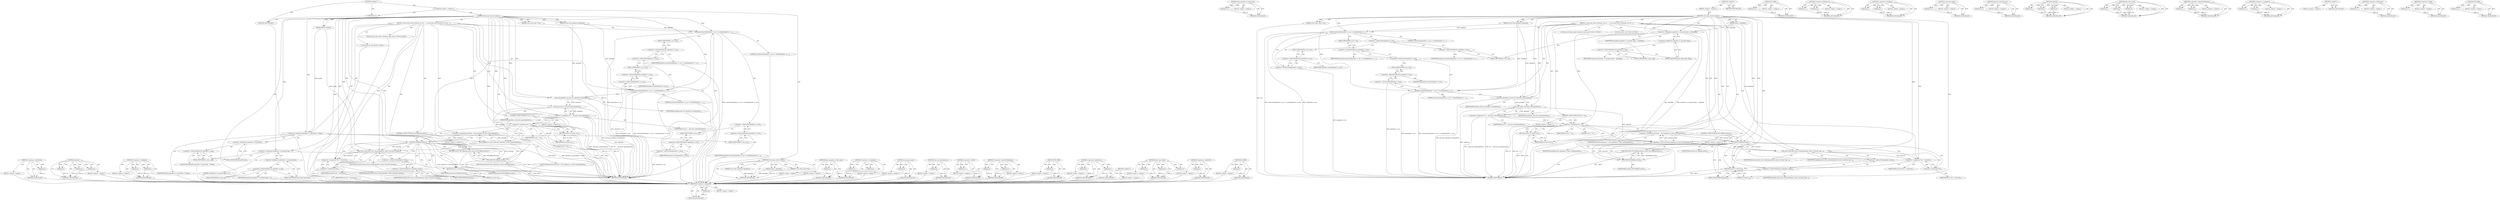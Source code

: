 digraph "IS_ERR" {
vulnerable_125 [label=<(METHOD,&lt;operator&gt;.addressOf)>];
vulnerable_126 [label=<(PARAM,p1)>];
vulnerable_127 [label=<(BLOCK,&lt;empty&gt;,&lt;empty&gt;)>];
vulnerable_128 [label=<(METHOD_RETURN,ANY)>];
vulnerable_146 [label=<(METHOD,nfs4_opendata_to_nfs4_state)>];
vulnerable_147 [label=<(PARAM,p1)>];
vulnerable_148 [label=<(BLOCK,&lt;empty&gt;,&lt;empty&gt;)>];
vulnerable_149 [label=<(METHOD_RETURN,ANY)>];
vulnerable_6 [label=<(METHOD,&lt;global&gt;)<SUB>1</SUB>>];
vulnerable_7 [label=<(BLOCK,&lt;empty&gt;,&lt;empty&gt;)<SUB>1</SUB>>];
vulnerable_8 [label=<(METHOD,nfs4_open_recover_helper)<SUB>1</SUB>>];
vulnerable_9 [label=<(PARAM,struct nfs4_opendata *opendata)<SUB>1</SUB>>];
vulnerable_10 [label=<(PARAM,mode_t openflags)<SUB>1</SUB>>];
vulnerable_11 [label=<(PARAM,struct nfs4_state **res)<SUB>1</SUB>>];
vulnerable_12 [label=<(BLOCK,{
 	struct nfs4_state *newstate;
 	int ret;
 
	...,{
 	struct nfs4_state *newstate;
 	int ret;
 
	...)<SUB>2</SUB>>];
vulnerable_13 [label="<(LOCAL,struct nfs4_state* newstate: nfs4_state*)<SUB>3</SUB>>"];
vulnerable_14 [label="<(LOCAL,int ret: int)<SUB>4</SUB>>"];
vulnerable_15 [label=<(&lt;operator&gt;.assignment,opendata-&gt;o_arg.open_flags = openflags)<SUB>6</SUB>>];
vulnerable_16 [label=<(&lt;operator&gt;.fieldAccess,opendata-&gt;o_arg.open_flags)<SUB>6</SUB>>];
vulnerable_17 [label=<(&lt;operator&gt;.indirectFieldAccess,opendata-&gt;o_arg)<SUB>6</SUB>>];
vulnerable_18 [label=<(IDENTIFIER,opendata,opendata-&gt;o_arg.open_flags = openflags)<SUB>6</SUB>>];
vulnerable_19 [label=<(FIELD_IDENTIFIER,o_arg,o_arg)<SUB>6</SUB>>];
vulnerable_20 [label=<(FIELD_IDENTIFIER,open_flags,open_flags)<SUB>6</SUB>>];
vulnerable_21 [label=<(IDENTIFIER,openflags,opendata-&gt;o_arg.open_flags = openflags)<SUB>6</SUB>>];
vulnerable_22 [label=<(memset,memset(&amp;opendata-&gt;o_res, 0, sizeof(opendata-&gt;o_...)<SUB>7</SUB>>];
vulnerable_23 [label=<(&lt;operator&gt;.addressOf,&amp;opendata-&gt;o_res)<SUB>7</SUB>>];
vulnerable_24 [label=<(&lt;operator&gt;.indirectFieldAccess,opendata-&gt;o_res)<SUB>7</SUB>>];
vulnerable_25 [label=<(IDENTIFIER,opendata,memset(&amp;opendata-&gt;o_res, 0, sizeof(opendata-&gt;o_...)<SUB>7</SUB>>];
vulnerable_26 [label=<(FIELD_IDENTIFIER,o_res,o_res)<SUB>7</SUB>>];
vulnerable_27 [label=<(LITERAL,0,memset(&amp;opendata-&gt;o_res, 0, sizeof(opendata-&gt;o_...)<SUB>7</SUB>>];
vulnerable_28 [label=<(&lt;operator&gt;.sizeOf,sizeof(opendata-&gt;o_res))<SUB>7</SUB>>];
vulnerable_29 [label=<(&lt;operator&gt;.indirectFieldAccess,opendata-&gt;o_res)<SUB>7</SUB>>];
vulnerable_30 [label=<(IDENTIFIER,opendata,sizeof(opendata-&gt;o_res))<SUB>7</SUB>>];
vulnerable_31 [label=<(FIELD_IDENTIFIER,o_res,o_res)<SUB>7</SUB>>];
vulnerable_32 [label=<(memset,memset(&amp;opendata-&gt;c_res, 0, sizeof(opendata-&gt;c_...)<SUB>8</SUB>>];
vulnerable_33 [label=<(&lt;operator&gt;.addressOf,&amp;opendata-&gt;c_res)<SUB>8</SUB>>];
vulnerable_34 [label=<(&lt;operator&gt;.indirectFieldAccess,opendata-&gt;c_res)<SUB>8</SUB>>];
vulnerable_35 [label=<(IDENTIFIER,opendata,memset(&amp;opendata-&gt;c_res, 0, sizeof(opendata-&gt;c_...)<SUB>8</SUB>>];
vulnerable_36 [label=<(FIELD_IDENTIFIER,c_res,c_res)<SUB>8</SUB>>];
vulnerable_37 [label=<(LITERAL,0,memset(&amp;opendata-&gt;c_res, 0, sizeof(opendata-&gt;c_...)<SUB>8</SUB>>];
vulnerable_38 [label=<(&lt;operator&gt;.sizeOf,sizeof(opendata-&gt;c_res))<SUB>8</SUB>>];
vulnerable_39 [label=<(&lt;operator&gt;.indirectFieldAccess,opendata-&gt;c_res)<SUB>8</SUB>>];
vulnerable_40 [label=<(IDENTIFIER,opendata,sizeof(opendata-&gt;c_res))<SUB>8</SUB>>];
vulnerable_41 [label=<(FIELD_IDENTIFIER,c_res,c_res)<SUB>8</SUB>>];
vulnerable_42 [label=<(nfs4_init_opendata_res,nfs4_init_opendata_res(opendata))<SUB>9</SUB>>];
vulnerable_43 [label=<(IDENTIFIER,opendata,nfs4_init_opendata_res(opendata))<SUB>9</SUB>>];
vulnerable_44 [label=<(&lt;operator&gt;.assignment,ret = _nfs4_proc_open(opendata))<SUB>10</SUB>>];
vulnerable_45 [label=<(IDENTIFIER,ret,ret = _nfs4_proc_open(opendata))<SUB>10</SUB>>];
vulnerable_46 [label=<(_nfs4_proc_open,_nfs4_proc_open(opendata))<SUB>10</SUB>>];
vulnerable_47 [label=<(IDENTIFIER,opendata,_nfs4_proc_open(opendata))<SUB>10</SUB>>];
vulnerable_48 [label=<(CONTROL_STRUCTURE,IF,if (ret != 0))<SUB>11</SUB>>];
vulnerable_49 [label=<(&lt;operator&gt;.notEquals,ret != 0)<SUB>11</SUB>>];
vulnerable_50 [label=<(IDENTIFIER,ret,ret != 0)<SUB>11</SUB>>];
vulnerable_51 [label=<(LITERAL,0,ret != 0)<SUB>11</SUB>>];
vulnerable_52 [label=<(BLOCK,&lt;empty&gt;,&lt;empty&gt;)<SUB>12</SUB>>];
vulnerable_53 [label=<(RETURN,return ret;,return ret;)<SUB>12</SUB>>];
vulnerable_54 [label=<(IDENTIFIER,ret,return ret;)<SUB>12</SUB>>];
vulnerable_55 [label=<(&lt;operator&gt;.assignment,newstate = nfs4_opendata_to_nfs4_state(opendata))<SUB>13</SUB>>];
vulnerable_56 [label=<(IDENTIFIER,newstate,newstate = nfs4_opendata_to_nfs4_state(opendata))<SUB>13</SUB>>];
vulnerable_57 [label=<(nfs4_opendata_to_nfs4_state,nfs4_opendata_to_nfs4_state(opendata))<SUB>13</SUB>>];
vulnerable_58 [label=<(IDENTIFIER,opendata,nfs4_opendata_to_nfs4_state(opendata))<SUB>13</SUB>>];
vulnerable_59 [label=<(CONTROL_STRUCTURE,IF,if (IS_ERR(newstate)))<SUB>14</SUB>>];
vulnerable_60 [label=<(IS_ERR,IS_ERR(newstate))<SUB>14</SUB>>];
vulnerable_61 [label=<(IDENTIFIER,newstate,IS_ERR(newstate))<SUB>14</SUB>>];
vulnerable_62 [label=<(BLOCK,&lt;empty&gt;,&lt;empty&gt;)<SUB>15</SUB>>];
vulnerable_63 [label=<(RETURN,return PTR_ERR(newstate);,return PTR_ERR(newstate);)<SUB>15</SUB>>];
vulnerable_64 [label=<(PTR_ERR,PTR_ERR(newstate))<SUB>15</SUB>>];
vulnerable_65 [label=<(IDENTIFIER,newstate,PTR_ERR(newstate))<SUB>15</SUB>>];
vulnerable_66 [label=<(nfs4_close_state,nfs4_close_state(&amp;opendata-&gt;path, newstate, ope...)<SUB>16</SUB>>];
vulnerable_67 [label=<(&lt;operator&gt;.addressOf,&amp;opendata-&gt;path)<SUB>16</SUB>>];
vulnerable_68 [label=<(&lt;operator&gt;.indirectFieldAccess,opendata-&gt;path)<SUB>16</SUB>>];
vulnerable_69 [label=<(IDENTIFIER,opendata,nfs4_close_state(&amp;opendata-&gt;path, newstate, ope...)<SUB>16</SUB>>];
vulnerable_70 [label=<(FIELD_IDENTIFIER,path,path)<SUB>16</SUB>>];
vulnerable_71 [label=<(IDENTIFIER,newstate,nfs4_close_state(&amp;opendata-&gt;path, newstate, ope...)<SUB>16</SUB>>];
vulnerable_72 [label=<(IDENTIFIER,openflags,nfs4_close_state(&amp;opendata-&gt;path, newstate, ope...)<SUB>16</SUB>>];
vulnerable_73 [label=<(&lt;operator&gt;.assignment,*res = newstate)<SUB>17</SUB>>];
vulnerable_74 [label=<(&lt;operator&gt;.indirection,*res)<SUB>17</SUB>>];
vulnerable_75 [label=<(IDENTIFIER,res,*res = newstate)<SUB>17</SUB>>];
vulnerable_76 [label=<(IDENTIFIER,newstate,*res = newstate)<SUB>17</SUB>>];
vulnerable_77 [label=<(RETURN,return 0;,return 0;)<SUB>18</SUB>>];
vulnerable_78 [label=<(LITERAL,0,return 0;)<SUB>18</SUB>>];
vulnerable_79 [label=<(METHOD_RETURN,int)<SUB>1</SUB>>];
vulnerable_81 [label=<(METHOD_RETURN,ANY)<SUB>1</SUB>>];
vulnerable_150 [label=<(METHOD,IS_ERR)>];
vulnerable_151 [label=<(PARAM,p1)>];
vulnerable_152 [label=<(BLOCK,&lt;empty&gt;,&lt;empty&gt;)>];
vulnerable_153 [label=<(METHOD_RETURN,ANY)>];
vulnerable_109 [label=<(METHOD,&lt;operator&gt;.fieldAccess)>];
vulnerable_110 [label=<(PARAM,p1)>];
vulnerable_111 [label=<(PARAM,p2)>];
vulnerable_112 [label=<(BLOCK,&lt;empty&gt;,&lt;empty&gt;)>];
vulnerable_113 [label=<(METHOD_RETURN,ANY)>];
vulnerable_141 [label=<(METHOD,&lt;operator&gt;.notEquals)>];
vulnerable_142 [label=<(PARAM,p1)>];
vulnerable_143 [label=<(PARAM,p2)>];
vulnerable_144 [label=<(BLOCK,&lt;empty&gt;,&lt;empty&gt;)>];
vulnerable_145 [label=<(METHOD_RETURN,ANY)>];
vulnerable_137 [label=<(METHOD,_nfs4_proc_open)>];
vulnerable_138 [label=<(PARAM,p1)>];
vulnerable_139 [label=<(BLOCK,&lt;empty&gt;,&lt;empty&gt;)>];
vulnerable_140 [label=<(METHOD_RETURN,ANY)>];
vulnerable_133 [label=<(METHOD,nfs4_init_opendata_res)>];
vulnerable_134 [label=<(PARAM,p1)>];
vulnerable_135 [label=<(BLOCK,&lt;empty&gt;,&lt;empty&gt;)>];
vulnerable_136 [label=<(METHOD_RETURN,ANY)>];
vulnerable_119 [label=<(METHOD,memset)>];
vulnerable_120 [label=<(PARAM,p1)>];
vulnerable_121 [label=<(PARAM,p2)>];
vulnerable_122 [label=<(PARAM,p3)>];
vulnerable_123 [label=<(BLOCK,&lt;empty&gt;,&lt;empty&gt;)>];
vulnerable_124 [label=<(METHOD_RETURN,ANY)>];
vulnerable_158 [label=<(METHOD,nfs4_close_state)>];
vulnerable_159 [label=<(PARAM,p1)>];
vulnerable_160 [label=<(PARAM,p2)>];
vulnerable_161 [label=<(PARAM,p3)>];
vulnerable_162 [label=<(BLOCK,&lt;empty&gt;,&lt;empty&gt;)>];
vulnerable_163 [label=<(METHOD_RETURN,ANY)>];
vulnerable_114 [label=<(METHOD,&lt;operator&gt;.indirectFieldAccess)>];
vulnerable_115 [label=<(PARAM,p1)>];
vulnerable_116 [label=<(PARAM,p2)>];
vulnerable_117 [label=<(BLOCK,&lt;empty&gt;,&lt;empty&gt;)>];
vulnerable_118 [label=<(METHOD_RETURN,ANY)>];
vulnerable_104 [label=<(METHOD,&lt;operator&gt;.assignment)>];
vulnerable_105 [label=<(PARAM,p1)>];
vulnerable_106 [label=<(PARAM,p2)>];
vulnerable_107 [label=<(BLOCK,&lt;empty&gt;,&lt;empty&gt;)>];
vulnerable_108 [label=<(METHOD_RETURN,ANY)>];
vulnerable_98 [label=<(METHOD,&lt;global&gt;)<SUB>1</SUB>>];
vulnerable_99 [label=<(BLOCK,&lt;empty&gt;,&lt;empty&gt;)>];
vulnerable_100 [label=<(METHOD_RETURN,ANY)>];
vulnerable_164 [label=<(METHOD,&lt;operator&gt;.indirection)>];
vulnerable_165 [label=<(PARAM,p1)>];
vulnerable_166 [label=<(BLOCK,&lt;empty&gt;,&lt;empty&gt;)>];
vulnerable_167 [label=<(METHOD_RETURN,ANY)>];
vulnerable_129 [label=<(METHOD,&lt;operator&gt;.sizeOf)>];
vulnerable_130 [label=<(PARAM,p1)>];
vulnerable_131 [label=<(BLOCK,&lt;empty&gt;,&lt;empty&gt;)>];
vulnerable_132 [label=<(METHOD_RETURN,ANY)>];
vulnerable_154 [label=<(METHOD,PTR_ERR)>];
vulnerable_155 [label=<(PARAM,p1)>];
vulnerable_156 [label=<(BLOCK,&lt;empty&gt;,&lt;empty&gt;)>];
vulnerable_157 [label=<(METHOD_RETURN,ANY)>];
fixed_181 [label=<(METHOD,&lt;operator&gt;.indirection)>];
fixed_182 [label=<(PARAM,p1)>];
fixed_183 [label=<(BLOCK,&lt;empty&gt;,&lt;empty&gt;)>];
fixed_184 [label=<(METHOD_RETURN,ANY)>];
fixed_136 [label=<(METHOD,memset)>];
fixed_137 [label=<(PARAM,p1)>];
fixed_138 [label=<(PARAM,p2)>];
fixed_139 [label=<(PARAM,p3)>];
fixed_140 [label=<(BLOCK,&lt;empty&gt;,&lt;empty&gt;)>];
fixed_141 [label=<(METHOD_RETURN,ANY)>];
fixed_158 [label=<(METHOD,&lt;operator&gt;.notEquals)>];
fixed_159 [label=<(PARAM,p1)>];
fixed_160 [label=<(PARAM,p2)>];
fixed_161 [label=<(BLOCK,&lt;empty&gt;,&lt;empty&gt;)>];
fixed_162 [label=<(METHOD_RETURN,ANY)>];
fixed_6 [label=<(METHOD,&lt;global&gt;)<SUB>1</SUB>>];
fixed_7 [label=<(BLOCK,&lt;empty&gt;,&lt;empty&gt;)<SUB>1</SUB>>];
fixed_8 [label=<(METHOD,nfs4_open_recover_helper)<SUB>1</SUB>>];
fixed_9 [label=<(PARAM,struct nfs4_opendata *opendata)<SUB>1</SUB>>];
fixed_10 [label=<(PARAM,mode_t openflags)<SUB>1</SUB>>];
fixed_11 [label=<(PARAM,struct nfs4_state **res)<SUB>1</SUB>>];
fixed_12 [label=<(BLOCK,&lt;empty&gt;,&lt;empty&gt;)>];
fixed_13 [label=<(METHOD_RETURN,int)<SUB>1</SUB>>];
fixed_15 [label=<(UNKNOWN,),))<SUB>1</SUB>>];
fixed_16 [label=<(METHOD,nfs4_open_recover_helper)<SUB>2</SUB>>];
fixed_17 [label=<(PARAM,struct nfs4_opendata *opendata)<SUB>2</SUB>>];
fixed_18 [label=<(PARAM,fmode_t fmode)<SUB>2</SUB>>];
fixed_19 [label=<(PARAM,struct nfs4_state **res)<SUB>2</SUB>>];
fixed_20 [label=<(BLOCK,{
 	struct nfs4_state *newstate;
 	int ret;
 
	...,{
 	struct nfs4_state *newstate;
 	int ret;
 
	...)<SUB>3</SUB>>];
fixed_21 [label="<(LOCAL,struct nfs4_state* newstate: nfs4_state*)<SUB>4</SUB>>"];
fixed_22 [label="<(LOCAL,int ret: int)<SUB>5</SUB>>"];
fixed_23 [label=<(&lt;operator&gt;.assignment,opendata-&gt;o_arg.open_flags = 0)<SUB>7</SUB>>];
fixed_24 [label=<(&lt;operator&gt;.fieldAccess,opendata-&gt;o_arg.open_flags)<SUB>7</SUB>>];
fixed_25 [label=<(&lt;operator&gt;.indirectFieldAccess,opendata-&gt;o_arg)<SUB>7</SUB>>];
fixed_26 [label=<(IDENTIFIER,opendata,opendata-&gt;o_arg.open_flags = 0)<SUB>7</SUB>>];
fixed_27 [label=<(FIELD_IDENTIFIER,o_arg,o_arg)<SUB>7</SUB>>];
fixed_28 [label=<(FIELD_IDENTIFIER,open_flags,open_flags)<SUB>7</SUB>>];
fixed_29 [label=<(LITERAL,0,opendata-&gt;o_arg.open_flags = 0)<SUB>7</SUB>>];
fixed_30 [label=<(&lt;operator&gt;.assignment,opendata-&gt;o_arg.fmode = fmode)<SUB>8</SUB>>];
fixed_31 [label=<(&lt;operator&gt;.fieldAccess,opendata-&gt;o_arg.fmode)<SUB>8</SUB>>];
fixed_32 [label=<(&lt;operator&gt;.indirectFieldAccess,opendata-&gt;o_arg)<SUB>8</SUB>>];
fixed_33 [label=<(IDENTIFIER,opendata,opendata-&gt;o_arg.fmode = fmode)<SUB>8</SUB>>];
fixed_34 [label=<(FIELD_IDENTIFIER,o_arg,o_arg)<SUB>8</SUB>>];
fixed_35 [label=<(FIELD_IDENTIFIER,fmode,fmode)<SUB>8</SUB>>];
fixed_36 [label=<(IDENTIFIER,fmode,opendata-&gt;o_arg.fmode = fmode)<SUB>8</SUB>>];
fixed_37 [label=<(memset,memset(&amp;opendata-&gt;o_res, 0, sizeof(opendata-&gt;o_...)<SUB>9</SUB>>];
fixed_38 [label=<(&lt;operator&gt;.addressOf,&amp;opendata-&gt;o_res)<SUB>9</SUB>>];
fixed_39 [label=<(&lt;operator&gt;.indirectFieldAccess,opendata-&gt;o_res)<SUB>9</SUB>>];
fixed_40 [label=<(IDENTIFIER,opendata,memset(&amp;opendata-&gt;o_res, 0, sizeof(opendata-&gt;o_...)<SUB>9</SUB>>];
fixed_41 [label=<(FIELD_IDENTIFIER,o_res,o_res)<SUB>9</SUB>>];
fixed_42 [label=<(LITERAL,0,memset(&amp;opendata-&gt;o_res, 0, sizeof(opendata-&gt;o_...)<SUB>9</SUB>>];
fixed_43 [label=<(&lt;operator&gt;.sizeOf,sizeof(opendata-&gt;o_res))<SUB>9</SUB>>];
fixed_44 [label=<(&lt;operator&gt;.indirectFieldAccess,opendata-&gt;o_res)<SUB>9</SUB>>];
fixed_45 [label=<(IDENTIFIER,opendata,sizeof(opendata-&gt;o_res))<SUB>9</SUB>>];
fixed_46 [label=<(FIELD_IDENTIFIER,o_res,o_res)<SUB>9</SUB>>];
fixed_47 [label=<(memset,memset(&amp;opendata-&gt;c_res, 0, sizeof(opendata-&gt;c_...)<SUB>10</SUB>>];
fixed_48 [label=<(&lt;operator&gt;.addressOf,&amp;opendata-&gt;c_res)<SUB>10</SUB>>];
fixed_49 [label=<(&lt;operator&gt;.indirectFieldAccess,opendata-&gt;c_res)<SUB>10</SUB>>];
fixed_50 [label=<(IDENTIFIER,opendata,memset(&amp;opendata-&gt;c_res, 0, sizeof(opendata-&gt;c_...)<SUB>10</SUB>>];
fixed_51 [label=<(FIELD_IDENTIFIER,c_res,c_res)<SUB>10</SUB>>];
fixed_52 [label=<(LITERAL,0,memset(&amp;opendata-&gt;c_res, 0, sizeof(opendata-&gt;c_...)<SUB>10</SUB>>];
fixed_53 [label=<(&lt;operator&gt;.sizeOf,sizeof(opendata-&gt;c_res))<SUB>10</SUB>>];
fixed_54 [label=<(&lt;operator&gt;.indirectFieldAccess,opendata-&gt;c_res)<SUB>10</SUB>>];
fixed_55 [label=<(IDENTIFIER,opendata,sizeof(opendata-&gt;c_res))<SUB>10</SUB>>];
fixed_56 [label=<(FIELD_IDENTIFIER,c_res,c_res)<SUB>10</SUB>>];
fixed_57 [label=<(nfs4_init_opendata_res,nfs4_init_opendata_res(opendata))<SUB>11</SUB>>];
fixed_58 [label=<(IDENTIFIER,opendata,nfs4_init_opendata_res(opendata))<SUB>11</SUB>>];
fixed_59 [label=<(&lt;operator&gt;.assignment,ret = _nfs4_proc_open(opendata))<SUB>12</SUB>>];
fixed_60 [label=<(IDENTIFIER,ret,ret = _nfs4_proc_open(opendata))<SUB>12</SUB>>];
fixed_61 [label=<(_nfs4_proc_open,_nfs4_proc_open(opendata))<SUB>12</SUB>>];
fixed_62 [label=<(IDENTIFIER,opendata,_nfs4_proc_open(opendata))<SUB>12</SUB>>];
fixed_63 [label=<(CONTROL_STRUCTURE,IF,if (ret != 0))<SUB>13</SUB>>];
fixed_64 [label=<(&lt;operator&gt;.notEquals,ret != 0)<SUB>13</SUB>>];
fixed_65 [label=<(IDENTIFIER,ret,ret != 0)<SUB>13</SUB>>];
fixed_66 [label=<(LITERAL,0,ret != 0)<SUB>13</SUB>>];
fixed_67 [label=<(BLOCK,&lt;empty&gt;,&lt;empty&gt;)<SUB>14</SUB>>];
fixed_68 [label=<(RETURN,return ret;,return ret;)<SUB>14</SUB>>];
fixed_69 [label=<(IDENTIFIER,ret,return ret;)<SUB>14</SUB>>];
fixed_70 [label=<(&lt;operator&gt;.assignment,newstate = nfs4_opendata_to_nfs4_state(opendata))<SUB>15</SUB>>];
fixed_71 [label=<(IDENTIFIER,newstate,newstate = nfs4_opendata_to_nfs4_state(opendata))<SUB>15</SUB>>];
fixed_72 [label=<(nfs4_opendata_to_nfs4_state,nfs4_opendata_to_nfs4_state(opendata))<SUB>15</SUB>>];
fixed_73 [label=<(IDENTIFIER,opendata,nfs4_opendata_to_nfs4_state(opendata))<SUB>15</SUB>>];
fixed_74 [label=<(CONTROL_STRUCTURE,IF,if (IS_ERR(newstate)))<SUB>16</SUB>>];
fixed_75 [label=<(IS_ERR,IS_ERR(newstate))<SUB>16</SUB>>];
fixed_76 [label=<(IDENTIFIER,newstate,IS_ERR(newstate))<SUB>16</SUB>>];
fixed_77 [label=<(BLOCK,&lt;empty&gt;,&lt;empty&gt;)<SUB>17</SUB>>];
fixed_78 [label=<(RETURN,return PTR_ERR(newstate);,return PTR_ERR(newstate);)<SUB>17</SUB>>];
fixed_79 [label=<(PTR_ERR,PTR_ERR(newstate))<SUB>17</SUB>>];
fixed_80 [label=<(IDENTIFIER,newstate,PTR_ERR(newstate))<SUB>17</SUB>>];
fixed_81 [label=<(nfs4_close_state,nfs4_close_state(&amp;opendata-&gt;path, newstate, fmode))<SUB>18</SUB>>];
fixed_82 [label=<(&lt;operator&gt;.addressOf,&amp;opendata-&gt;path)<SUB>18</SUB>>];
fixed_83 [label=<(&lt;operator&gt;.indirectFieldAccess,opendata-&gt;path)<SUB>18</SUB>>];
fixed_84 [label=<(IDENTIFIER,opendata,nfs4_close_state(&amp;opendata-&gt;path, newstate, fmode))<SUB>18</SUB>>];
fixed_85 [label=<(FIELD_IDENTIFIER,path,path)<SUB>18</SUB>>];
fixed_86 [label=<(IDENTIFIER,newstate,nfs4_close_state(&amp;opendata-&gt;path, newstate, fmode))<SUB>18</SUB>>];
fixed_87 [label=<(IDENTIFIER,fmode,nfs4_close_state(&amp;opendata-&gt;path, newstate, fmode))<SUB>18</SUB>>];
fixed_88 [label=<(&lt;operator&gt;.assignment,*res = newstate)<SUB>19</SUB>>];
fixed_89 [label=<(&lt;operator&gt;.indirection,*res)<SUB>19</SUB>>];
fixed_90 [label=<(IDENTIFIER,res,*res = newstate)<SUB>19</SUB>>];
fixed_91 [label=<(IDENTIFIER,newstate,*res = newstate)<SUB>19</SUB>>];
fixed_92 [label=<(RETURN,return 0;,return 0;)<SUB>20</SUB>>];
fixed_93 [label=<(LITERAL,0,return 0;)<SUB>20</SUB>>];
fixed_94 [label=<(METHOD_RETURN,int)<SUB>2</SUB>>];
fixed_96 [label=<(METHOD_RETURN,ANY)<SUB>1</SUB>>];
fixed_163 [label=<(METHOD,nfs4_opendata_to_nfs4_state)>];
fixed_164 [label=<(PARAM,p1)>];
fixed_165 [label=<(BLOCK,&lt;empty&gt;,&lt;empty&gt;)>];
fixed_166 [label=<(METHOD_RETURN,ANY)>];
fixed_121 [label=<(METHOD,&lt;operator&gt;.assignment)>];
fixed_122 [label=<(PARAM,p1)>];
fixed_123 [label=<(PARAM,p2)>];
fixed_124 [label=<(BLOCK,&lt;empty&gt;,&lt;empty&gt;)>];
fixed_125 [label=<(METHOD_RETURN,ANY)>];
fixed_154 [label=<(METHOD,_nfs4_proc_open)>];
fixed_155 [label=<(PARAM,p1)>];
fixed_156 [label=<(BLOCK,&lt;empty&gt;,&lt;empty&gt;)>];
fixed_157 [label=<(METHOD_RETURN,ANY)>];
fixed_150 [label=<(METHOD,nfs4_init_opendata_res)>];
fixed_151 [label=<(PARAM,p1)>];
fixed_152 [label=<(BLOCK,&lt;empty&gt;,&lt;empty&gt;)>];
fixed_153 [label=<(METHOD_RETURN,ANY)>];
fixed_146 [label=<(METHOD,&lt;operator&gt;.sizeOf)>];
fixed_147 [label=<(PARAM,p1)>];
fixed_148 [label=<(BLOCK,&lt;empty&gt;,&lt;empty&gt;)>];
fixed_149 [label=<(METHOD_RETURN,ANY)>];
fixed_131 [label=<(METHOD,&lt;operator&gt;.indirectFieldAccess)>];
fixed_132 [label=<(PARAM,p1)>];
fixed_133 [label=<(PARAM,p2)>];
fixed_134 [label=<(BLOCK,&lt;empty&gt;,&lt;empty&gt;)>];
fixed_135 [label=<(METHOD_RETURN,ANY)>];
fixed_171 [label=<(METHOD,PTR_ERR)>];
fixed_172 [label=<(PARAM,p1)>];
fixed_173 [label=<(BLOCK,&lt;empty&gt;,&lt;empty&gt;)>];
fixed_174 [label=<(METHOD_RETURN,ANY)>];
fixed_126 [label=<(METHOD,&lt;operator&gt;.fieldAccess)>];
fixed_127 [label=<(PARAM,p1)>];
fixed_128 [label=<(PARAM,p2)>];
fixed_129 [label=<(BLOCK,&lt;empty&gt;,&lt;empty&gt;)>];
fixed_130 [label=<(METHOD_RETURN,ANY)>];
fixed_115 [label=<(METHOD,&lt;global&gt;)<SUB>1</SUB>>];
fixed_116 [label=<(BLOCK,&lt;empty&gt;,&lt;empty&gt;)>];
fixed_117 [label=<(METHOD_RETURN,ANY)>];
fixed_175 [label=<(METHOD,nfs4_close_state)>];
fixed_176 [label=<(PARAM,p1)>];
fixed_177 [label=<(PARAM,p2)>];
fixed_178 [label=<(PARAM,p3)>];
fixed_179 [label=<(BLOCK,&lt;empty&gt;,&lt;empty&gt;)>];
fixed_180 [label=<(METHOD_RETURN,ANY)>];
fixed_142 [label=<(METHOD,&lt;operator&gt;.addressOf)>];
fixed_143 [label=<(PARAM,p1)>];
fixed_144 [label=<(BLOCK,&lt;empty&gt;,&lt;empty&gt;)>];
fixed_145 [label=<(METHOD_RETURN,ANY)>];
fixed_167 [label=<(METHOD,IS_ERR)>];
fixed_168 [label=<(PARAM,p1)>];
fixed_169 [label=<(BLOCK,&lt;empty&gt;,&lt;empty&gt;)>];
fixed_170 [label=<(METHOD_RETURN,ANY)>];
vulnerable_125 -> vulnerable_126  [key=0, label="AST: "];
vulnerable_125 -> vulnerable_126  [key=1, label="DDG: "];
vulnerable_125 -> vulnerable_127  [key=0, label="AST: "];
vulnerable_125 -> vulnerable_128  [key=0, label="AST: "];
vulnerable_125 -> vulnerable_128  [key=1, label="CFG: "];
vulnerable_126 -> vulnerable_128  [key=0, label="DDG: p1"];
vulnerable_146 -> vulnerable_147  [key=0, label="AST: "];
vulnerable_146 -> vulnerable_147  [key=1, label="DDG: "];
vulnerable_146 -> vulnerable_148  [key=0, label="AST: "];
vulnerable_146 -> vulnerable_149  [key=0, label="AST: "];
vulnerable_146 -> vulnerable_149  [key=1, label="CFG: "];
vulnerable_147 -> vulnerable_149  [key=0, label="DDG: p1"];
vulnerable_6 -> vulnerable_7  [key=0, label="AST: "];
vulnerable_6 -> vulnerable_81  [key=0, label="AST: "];
vulnerable_6 -> vulnerable_81  [key=1, label="CFG: "];
vulnerable_7 -> vulnerable_8  [key=0, label="AST: "];
vulnerable_8 -> vulnerable_9  [key=0, label="AST: "];
vulnerable_8 -> vulnerable_9  [key=1, label="DDG: "];
vulnerable_8 -> vulnerable_10  [key=0, label="AST: "];
vulnerable_8 -> vulnerable_10  [key=1, label="DDG: "];
vulnerable_8 -> vulnerable_11  [key=0, label="AST: "];
vulnerable_8 -> vulnerable_11  [key=1, label="DDG: "];
vulnerable_8 -> vulnerable_12  [key=0, label="AST: "];
vulnerable_8 -> vulnerable_79  [key=0, label="AST: "];
vulnerable_8 -> vulnerable_19  [key=0, label="CFG: "];
vulnerable_8 -> vulnerable_15  [key=0, label="DDG: "];
vulnerable_8 -> vulnerable_73  [key=0, label="DDG: "];
vulnerable_8 -> vulnerable_77  [key=0, label="DDG: "];
vulnerable_8 -> vulnerable_22  [key=0, label="DDG: "];
vulnerable_8 -> vulnerable_32  [key=0, label="DDG: "];
vulnerable_8 -> vulnerable_42  [key=0, label="DDG: "];
vulnerable_8 -> vulnerable_66  [key=0, label="DDG: "];
vulnerable_8 -> vulnerable_78  [key=0, label="DDG: "];
vulnerable_8 -> vulnerable_46  [key=0, label="DDG: "];
vulnerable_8 -> vulnerable_49  [key=0, label="DDG: "];
vulnerable_8 -> vulnerable_57  [key=0, label="DDG: "];
vulnerable_8 -> vulnerable_60  [key=0, label="DDG: "];
vulnerable_8 -> vulnerable_54  [key=0, label="DDG: "];
vulnerable_8 -> vulnerable_64  [key=0, label="DDG: "];
vulnerable_9 -> vulnerable_22  [key=0, label="DDG: opendata"];
vulnerable_9 -> vulnerable_32  [key=0, label="DDG: opendata"];
vulnerable_9 -> vulnerable_42  [key=0, label="DDG: opendata"];
vulnerable_10 -> vulnerable_15  [key=0, label="DDG: openflags"];
vulnerable_10 -> vulnerable_66  [key=0, label="DDG: openflags"];
vulnerable_11 -> vulnerable_79  [key=0, label="DDG: res"];
vulnerable_12 -> vulnerable_13  [key=0, label="AST: "];
vulnerable_12 -> vulnerable_14  [key=0, label="AST: "];
vulnerable_12 -> vulnerable_15  [key=0, label="AST: "];
vulnerable_12 -> vulnerable_22  [key=0, label="AST: "];
vulnerable_12 -> vulnerable_32  [key=0, label="AST: "];
vulnerable_12 -> vulnerable_42  [key=0, label="AST: "];
vulnerable_12 -> vulnerable_44  [key=0, label="AST: "];
vulnerable_12 -> vulnerable_48  [key=0, label="AST: "];
vulnerable_12 -> vulnerable_55  [key=0, label="AST: "];
vulnerable_12 -> vulnerable_59  [key=0, label="AST: "];
vulnerable_12 -> vulnerable_66  [key=0, label="AST: "];
vulnerable_12 -> vulnerable_73  [key=0, label="AST: "];
vulnerable_12 -> vulnerable_77  [key=0, label="AST: "];
vulnerable_15 -> vulnerable_16  [key=0, label="AST: "];
vulnerable_15 -> vulnerable_21  [key=0, label="AST: "];
vulnerable_15 -> vulnerable_26  [key=0, label="CFG: "];
vulnerable_15 -> vulnerable_79  [key=0, label="DDG: openflags"];
vulnerable_15 -> vulnerable_79  [key=1, label="DDG: opendata-&gt;o_arg.open_flags = openflags"];
vulnerable_16 -> vulnerable_17  [key=0, label="AST: "];
vulnerable_16 -> vulnerable_20  [key=0, label="AST: "];
vulnerable_16 -> vulnerable_15  [key=0, label="CFG: "];
vulnerable_17 -> vulnerable_18  [key=0, label="AST: "];
vulnerable_17 -> vulnerable_19  [key=0, label="AST: "];
vulnerable_17 -> vulnerable_20  [key=0, label="CFG: "];
vulnerable_19 -> vulnerable_17  [key=0, label="CFG: "];
vulnerable_20 -> vulnerable_16  [key=0, label="CFG: "];
vulnerable_22 -> vulnerable_23  [key=0, label="AST: "];
vulnerable_22 -> vulnerable_27  [key=0, label="AST: "];
vulnerable_22 -> vulnerable_28  [key=0, label="AST: "];
vulnerable_22 -> vulnerable_36  [key=0, label="CFG: "];
vulnerable_22 -> vulnerable_79  [key=0, label="DDG: &amp;opendata-&gt;o_res"];
vulnerable_22 -> vulnerable_79  [key=1, label="DDG: memset(&amp;opendata-&gt;o_res, 0, sizeof(opendata-&gt;o_res))"];
vulnerable_23 -> vulnerable_24  [key=0, label="AST: "];
vulnerable_23 -> vulnerable_31  [key=0, label="CFG: "];
vulnerable_24 -> vulnerable_25  [key=0, label="AST: "];
vulnerable_24 -> vulnerable_26  [key=0, label="AST: "];
vulnerable_24 -> vulnerable_23  [key=0, label="CFG: "];
vulnerable_26 -> vulnerable_24  [key=0, label="CFG: "];
vulnerable_28 -> vulnerable_29  [key=0, label="AST: "];
vulnerable_28 -> vulnerable_22  [key=0, label="CFG: "];
vulnerable_28 -> vulnerable_79  [key=0, label="DDG: opendata-&gt;o_res"];
vulnerable_29 -> vulnerable_30  [key=0, label="AST: "];
vulnerable_29 -> vulnerable_31  [key=0, label="AST: "];
vulnerable_29 -> vulnerable_28  [key=0, label="CFG: "];
vulnerable_31 -> vulnerable_29  [key=0, label="CFG: "];
vulnerable_32 -> vulnerable_33  [key=0, label="AST: "];
vulnerable_32 -> vulnerable_37  [key=0, label="AST: "];
vulnerable_32 -> vulnerable_38  [key=0, label="AST: "];
vulnerable_32 -> vulnerable_42  [key=0, label="CFG: "];
vulnerable_32 -> vulnerable_79  [key=0, label="DDG: &amp;opendata-&gt;c_res"];
vulnerable_32 -> vulnerable_79  [key=1, label="DDG: memset(&amp;opendata-&gt;c_res, 0, sizeof(opendata-&gt;c_res))"];
vulnerable_33 -> vulnerable_34  [key=0, label="AST: "];
vulnerable_33 -> vulnerable_41  [key=0, label="CFG: "];
vulnerable_34 -> vulnerable_35  [key=0, label="AST: "];
vulnerable_34 -> vulnerable_36  [key=0, label="AST: "];
vulnerable_34 -> vulnerable_33  [key=0, label="CFG: "];
vulnerable_36 -> vulnerable_34  [key=0, label="CFG: "];
vulnerable_38 -> vulnerable_39  [key=0, label="AST: "];
vulnerable_38 -> vulnerable_32  [key=0, label="CFG: "];
vulnerable_38 -> vulnerable_79  [key=0, label="DDG: opendata-&gt;c_res"];
vulnerable_39 -> vulnerable_40  [key=0, label="AST: "];
vulnerable_39 -> vulnerable_41  [key=0, label="AST: "];
vulnerable_39 -> vulnerable_38  [key=0, label="CFG: "];
vulnerable_41 -> vulnerable_39  [key=0, label="CFG: "];
vulnerable_42 -> vulnerable_43  [key=0, label="AST: "];
vulnerable_42 -> vulnerable_46  [key=0, label="CFG: "];
vulnerable_42 -> vulnerable_46  [key=1, label="DDG: opendata"];
vulnerable_42 -> vulnerable_79  [key=0, label="DDG: nfs4_init_opendata_res(opendata)"];
vulnerable_44 -> vulnerable_45  [key=0, label="AST: "];
vulnerable_44 -> vulnerable_46  [key=0, label="AST: "];
vulnerable_44 -> vulnerable_49  [key=0, label="CFG: "];
vulnerable_44 -> vulnerable_49  [key=1, label="DDG: ret"];
vulnerable_44 -> vulnerable_79  [key=0, label="DDG: _nfs4_proc_open(opendata)"];
vulnerable_44 -> vulnerable_79  [key=1, label="DDG: ret = _nfs4_proc_open(opendata)"];
vulnerable_46 -> vulnerable_47  [key=0, label="AST: "];
vulnerable_46 -> vulnerable_44  [key=0, label="CFG: "];
vulnerable_46 -> vulnerable_44  [key=1, label="DDG: opendata"];
vulnerable_46 -> vulnerable_79  [key=0, label="DDG: opendata"];
vulnerable_46 -> vulnerable_57  [key=0, label="DDG: opendata"];
vulnerable_48 -> vulnerable_49  [key=0, label="AST: "];
vulnerable_48 -> vulnerable_52  [key=0, label="AST: "];
vulnerable_49 -> vulnerable_50  [key=0, label="AST: "];
vulnerable_49 -> vulnerable_51  [key=0, label="AST: "];
vulnerable_49 -> vulnerable_53  [key=0, label="CFG: "];
vulnerable_49 -> vulnerable_53  [key=1, label="CDG: "];
vulnerable_49 -> vulnerable_57  [key=0, label="CFG: "];
vulnerable_49 -> vulnerable_57  [key=1, label="CDG: "];
vulnerable_49 -> vulnerable_79  [key=0, label="DDG: ret"];
vulnerable_49 -> vulnerable_79  [key=1, label="DDG: ret != 0"];
vulnerable_49 -> vulnerable_54  [key=0, label="DDG: ret"];
vulnerable_49 -> vulnerable_60  [key=0, label="CDG: "];
vulnerable_49 -> vulnerable_55  [key=0, label="CDG: "];
vulnerable_52 -> vulnerable_53  [key=0, label="AST: "];
vulnerable_53 -> vulnerable_54  [key=0, label="AST: "];
vulnerable_53 -> vulnerable_79  [key=0, label="CFG: "];
vulnerable_53 -> vulnerable_79  [key=1, label="DDG: &lt;RET&gt;"];
vulnerable_54 -> vulnerable_53  [key=0, label="DDG: ret"];
vulnerable_55 -> vulnerable_56  [key=0, label="AST: "];
vulnerable_55 -> vulnerable_57  [key=0, label="AST: "];
vulnerable_55 -> vulnerable_60  [key=0, label="CFG: "];
vulnerable_55 -> vulnerable_60  [key=1, label="DDG: newstate"];
vulnerable_57 -> vulnerable_58  [key=0, label="AST: "];
vulnerable_57 -> vulnerable_55  [key=0, label="CFG: "];
vulnerable_57 -> vulnerable_55  [key=1, label="DDG: opendata"];
vulnerable_57 -> vulnerable_66  [key=0, label="DDG: opendata"];
vulnerable_59 -> vulnerable_60  [key=0, label="AST: "];
vulnerable_59 -> vulnerable_62  [key=0, label="AST: "];
vulnerable_60 -> vulnerable_61  [key=0, label="AST: "];
vulnerable_60 -> vulnerable_64  [key=0, label="CFG: "];
vulnerable_60 -> vulnerable_64  [key=1, label="DDG: newstate"];
vulnerable_60 -> vulnerable_64  [key=2, label="CDG: "];
vulnerable_60 -> vulnerable_70  [key=0, label="CFG: "];
vulnerable_60 -> vulnerable_70  [key=1, label="CDG: "];
vulnerable_60 -> vulnerable_66  [key=0, label="DDG: newstate"];
vulnerable_60 -> vulnerable_66  [key=1, label="CDG: "];
vulnerable_60 -> vulnerable_68  [key=0, label="CDG: "];
vulnerable_60 -> vulnerable_73  [key=0, label="CDG: "];
vulnerable_60 -> vulnerable_77  [key=0, label="CDG: "];
vulnerable_60 -> vulnerable_67  [key=0, label="CDG: "];
vulnerable_60 -> vulnerable_74  [key=0, label="CDG: "];
vulnerable_60 -> vulnerable_63  [key=0, label="CDG: "];
vulnerable_62 -> vulnerable_63  [key=0, label="AST: "];
vulnerable_63 -> vulnerable_64  [key=0, label="AST: "];
vulnerable_63 -> vulnerable_79  [key=0, label="CFG: "];
vulnerable_63 -> vulnerable_79  [key=1, label="DDG: &lt;RET&gt;"];
vulnerable_64 -> vulnerable_65  [key=0, label="AST: "];
vulnerable_64 -> vulnerable_63  [key=0, label="CFG: "];
vulnerable_64 -> vulnerable_63  [key=1, label="DDG: PTR_ERR(newstate)"];
vulnerable_66 -> vulnerable_67  [key=0, label="AST: "];
vulnerable_66 -> vulnerable_71  [key=0, label="AST: "];
vulnerable_66 -> vulnerable_72  [key=0, label="AST: "];
vulnerable_66 -> vulnerable_74  [key=0, label="CFG: "];
vulnerable_66 -> vulnerable_73  [key=0, label="DDG: newstate"];
vulnerable_67 -> vulnerable_68  [key=0, label="AST: "];
vulnerable_67 -> vulnerable_66  [key=0, label="CFG: "];
vulnerable_68 -> vulnerable_69  [key=0, label="AST: "];
vulnerable_68 -> vulnerable_70  [key=0, label="AST: "];
vulnerable_68 -> vulnerable_67  [key=0, label="CFG: "];
vulnerable_70 -> vulnerable_68  [key=0, label="CFG: "];
vulnerable_73 -> vulnerable_74  [key=0, label="AST: "];
vulnerable_73 -> vulnerable_76  [key=0, label="AST: "];
vulnerable_73 -> vulnerable_77  [key=0, label="CFG: "];
vulnerable_74 -> vulnerable_75  [key=0, label="AST: "];
vulnerable_74 -> vulnerable_73  [key=0, label="CFG: "];
vulnerable_77 -> vulnerable_78  [key=0, label="AST: "];
vulnerable_77 -> vulnerable_79  [key=0, label="CFG: "];
vulnerable_77 -> vulnerable_79  [key=1, label="DDG: &lt;RET&gt;"];
vulnerable_78 -> vulnerable_77  [key=0, label="DDG: 0"];
vulnerable_150 -> vulnerable_151  [key=0, label="AST: "];
vulnerable_150 -> vulnerable_151  [key=1, label="DDG: "];
vulnerable_150 -> vulnerable_152  [key=0, label="AST: "];
vulnerable_150 -> vulnerable_153  [key=0, label="AST: "];
vulnerable_150 -> vulnerable_153  [key=1, label="CFG: "];
vulnerable_151 -> vulnerable_153  [key=0, label="DDG: p1"];
vulnerable_109 -> vulnerable_110  [key=0, label="AST: "];
vulnerable_109 -> vulnerable_110  [key=1, label="DDG: "];
vulnerable_109 -> vulnerable_112  [key=0, label="AST: "];
vulnerable_109 -> vulnerable_111  [key=0, label="AST: "];
vulnerable_109 -> vulnerable_111  [key=1, label="DDG: "];
vulnerable_109 -> vulnerable_113  [key=0, label="AST: "];
vulnerable_109 -> vulnerable_113  [key=1, label="CFG: "];
vulnerable_110 -> vulnerable_113  [key=0, label="DDG: p1"];
vulnerable_111 -> vulnerable_113  [key=0, label="DDG: p2"];
vulnerable_141 -> vulnerable_142  [key=0, label="AST: "];
vulnerable_141 -> vulnerable_142  [key=1, label="DDG: "];
vulnerable_141 -> vulnerable_144  [key=0, label="AST: "];
vulnerable_141 -> vulnerable_143  [key=0, label="AST: "];
vulnerable_141 -> vulnerable_143  [key=1, label="DDG: "];
vulnerable_141 -> vulnerable_145  [key=0, label="AST: "];
vulnerable_141 -> vulnerable_145  [key=1, label="CFG: "];
vulnerable_142 -> vulnerable_145  [key=0, label="DDG: p1"];
vulnerable_143 -> vulnerable_145  [key=0, label="DDG: p2"];
vulnerable_137 -> vulnerable_138  [key=0, label="AST: "];
vulnerable_137 -> vulnerable_138  [key=1, label="DDG: "];
vulnerable_137 -> vulnerable_139  [key=0, label="AST: "];
vulnerable_137 -> vulnerable_140  [key=0, label="AST: "];
vulnerable_137 -> vulnerable_140  [key=1, label="CFG: "];
vulnerable_138 -> vulnerable_140  [key=0, label="DDG: p1"];
vulnerable_133 -> vulnerable_134  [key=0, label="AST: "];
vulnerable_133 -> vulnerable_134  [key=1, label="DDG: "];
vulnerable_133 -> vulnerable_135  [key=0, label="AST: "];
vulnerable_133 -> vulnerable_136  [key=0, label="AST: "];
vulnerable_133 -> vulnerable_136  [key=1, label="CFG: "];
vulnerable_134 -> vulnerable_136  [key=0, label="DDG: p1"];
vulnerable_119 -> vulnerable_120  [key=0, label="AST: "];
vulnerable_119 -> vulnerable_120  [key=1, label="DDG: "];
vulnerable_119 -> vulnerable_123  [key=0, label="AST: "];
vulnerable_119 -> vulnerable_121  [key=0, label="AST: "];
vulnerable_119 -> vulnerable_121  [key=1, label="DDG: "];
vulnerable_119 -> vulnerable_124  [key=0, label="AST: "];
vulnerable_119 -> vulnerable_124  [key=1, label="CFG: "];
vulnerable_119 -> vulnerable_122  [key=0, label="AST: "];
vulnerable_119 -> vulnerable_122  [key=1, label="DDG: "];
vulnerable_120 -> vulnerable_124  [key=0, label="DDG: p1"];
vulnerable_121 -> vulnerable_124  [key=0, label="DDG: p2"];
vulnerable_122 -> vulnerable_124  [key=0, label="DDG: p3"];
vulnerable_158 -> vulnerable_159  [key=0, label="AST: "];
vulnerable_158 -> vulnerable_159  [key=1, label="DDG: "];
vulnerable_158 -> vulnerable_162  [key=0, label="AST: "];
vulnerable_158 -> vulnerable_160  [key=0, label="AST: "];
vulnerable_158 -> vulnerable_160  [key=1, label="DDG: "];
vulnerable_158 -> vulnerable_163  [key=0, label="AST: "];
vulnerable_158 -> vulnerable_163  [key=1, label="CFG: "];
vulnerable_158 -> vulnerable_161  [key=0, label="AST: "];
vulnerable_158 -> vulnerable_161  [key=1, label="DDG: "];
vulnerable_159 -> vulnerable_163  [key=0, label="DDG: p1"];
vulnerable_160 -> vulnerable_163  [key=0, label="DDG: p2"];
vulnerable_161 -> vulnerable_163  [key=0, label="DDG: p3"];
vulnerable_114 -> vulnerable_115  [key=0, label="AST: "];
vulnerable_114 -> vulnerable_115  [key=1, label="DDG: "];
vulnerable_114 -> vulnerable_117  [key=0, label="AST: "];
vulnerable_114 -> vulnerable_116  [key=0, label="AST: "];
vulnerable_114 -> vulnerable_116  [key=1, label="DDG: "];
vulnerable_114 -> vulnerable_118  [key=0, label="AST: "];
vulnerable_114 -> vulnerable_118  [key=1, label="CFG: "];
vulnerable_115 -> vulnerable_118  [key=0, label="DDG: p1"];
vulnerable_116 -> vulnerable_118  [key=0, label="DDG: p2"];
vulnerable_104 -> vulnerable_105  [key=0, label="AST: "];
vulnerable_104 -> vulnerable_105  [key=1, label="DDG: "];
vulnerable_104 -> vulnerable_107  [key=0, label="AST: "];
vulnerable_104 -> vulnerable_106  [key=0, label="AST: "];
vulnerable_104 -> vulnerable_106  [key=1, label="DDG: "];
vulnerable_104 -> vulnerable_108  [key=0, label="AST: "];
vulnerable_104 -> vulnerable_108  [key=1, label="CFG: "];
vulnerable_105 -> vulnerable_108  [key=0, label="DDG: p1"];
vulnerable_106 -> vulnerable_108  [key=0, label="DDG: p2"];
vulnerable_98 -> vulnerable_99  [key=0, label="AST: "];
vulnerable_98 -> vulnerable_100  [key=0, label="AST: "];
vulnerable_98 -> vulnerable_100  [key=1, label="CFG: "];
vulnerable_164 -> vulnerable_165  [key=0, label="AST: "];
vulnerable_164 -> vulnerable_165  [key=1, label="DDG: "];
vulnerable_164 -> vulnerable_166  [key=0, label="AST: "];
vulnerable_164 -> vulnerable_167  [key=0, label="AST: "];
vulnerable_164 -> vulnerable_167  [key=1, label="CFG: "];
vulnerable_165 -> vulnerable_167  [key=0, label="DDG: p1"];
vulnerable_129 -> vulnerable_130  [key=0, label="AST: "];
vulnerable_129 -> vulnerable_130  [key=1, label="DDG: "];
vulnerable_129 -> vulnerable_131  [key=0, label="AST: "];
vulnerable_129 -> vulnerable_132  [key=0, label="AST: "];
vulnerable_129 -> vulnerable_132  [key=1, label="CFG: "];
vulnerable_130 -> vulnerable_132  [key=0, label="DDG: p1"];
vulnerable_154 -> vulnerable_155  [key=0, label="AST: "];
vulnerable_154 -> vulnerable_155  [key=1, label="DDG: "];
vulnerable_154 -> vulnerable_156  [key=0, label="AST: "];
vulnerable_154 -> vulnerable_157  [key=0, label="AST: "];
vulnerable_154 -> vulnerable_157  [key=1, label="CFG: "];
vulnerable_155 -> vulnerable_157  [key=0, label="DDG: p1"];
fixed_181 -> fixed_182  [key=0, label="AST: "];
fixed_181 -> fixed_182  [key=1, label="DDG: "];
fixed_181 -> fixed_183  [key=0, label="AST: "];
fixed_181 -> fixed_184  [key=0, label="AST: "];
fixed_181 -> fixed_184  [key=1, label="CFG: "];
fixed_182 -> fixed_184  [key=0, label="DDG: p1"];
fixed_183 -> vulnerable_125  [key=0];
fixed_184 -> vulnerable_125  [key=0];
fixed_136 -> fixed_137  [key=0, label="AST: "];
fixed_136 -> fixed_137  [key=1, label="DDG: "];
fixed_136 -> fixed_140  [key=0, label="AST: "];
fixed_136 -> fixed_138  [key=0, label="AST: "];
fixed_136 -> fixed_138  [key=1, label="DDG: "];
fixed_136 -> fixed_141  [key=0, label="AST: "];
fixed_136 -> fixed_141  [key=1, label="CFG: "];
fixed_136 -> fixed_139  [key=0, label="AST: "];
fixed_136 -> fixed_139  [key=1, label="DDG: "];
fixed_137 -> fixed_141  [key=0, label="DDG: p1"];
fixed_138 -> fixed_141  [key=0, label="DDG: p2"];
fixed_139 -> fixed_141  [key=0, label="DDG: p3"];
fixed_140 -> vulnerable_125  [key=0];
fixed_141 -> vulnerable_125  [key=0];
fixed_158 -> fixed_159  [key=0, label="AST: "];
fixed_158 -> fixed_159  [key=1, label="DDG: "];
fixed_158 -> fixed_161  [key=0, label="AST: "];
fixed_158 -> fixed_160  [key=0, label="AST: "];
fixed_158 -> fixed_160  [key=1, label="DDG: "];
fixed_158 -> fixed_162  [key=0, label="AST: "];
fixed_158 -> fixed_162  [key=1, label="CFG: "];
fixed_159 -> fixed_162  [key=0, label="DDG: p1"];
fixed_160 -> fixed_162  [key=0, label="DDG: p2"];
fixed_161 -> vulnerable_125  [key=0];
fixed_162 -> vulnerable_125  [key=0];
fixed_6 -> fixed_7  [key=0, label="AST: "];
fixed_6 -> fixed_96  [key=0, label="AST: "];
fixed_6 -> fixed_15  [key=0, label="CFG: "];
fixed_7 -> fixed_8  [key=0, label="AST: "];
fixed_7 -> fixed_15  [key=0, label="AST: "];
fixed_7 -> fixed_16  [key=0, label="AST: "];
fixed_8 -> fixed_9  [key=0, label="AST: "];
fixed_8 -> fixed_9  [key=1, label="DDG: "];
fixed_8 -> fixed_10  [key=0, label="AST: "];
fixed_8 -> fixed_10  [key=1, label="DDG: "];
fixed_8 -> fixed_11  [key=0, label="AST: "];
fixed_8 -> fixed_11  [key=1, label="DDG: "];
fixed_8 -> fixed_12  [key=0, label="AST: "];
fixed_8 -> fixed_13  [key=0, label="AST: "];
fixed_8 -> fixed_13  [key=1, label="CFG: "];
fixed_9 -> fixed_13  [key=0, label="DDG: opendata"];
fixed_10 -> fixed_13  [key=0, label="DDG: openflags"];
fixed_11 -> fixed_13  [key=0, label="DDG: res"];
fixed_12 -> vulnerable_125  [key=0];
fixed_13 -> vulnerable_125  [key=0];
fixed_15 -> fixed_96  [key=0, label="CFG: "];
fixed_16 -> fixed_17  [key=0, label="AST: "];
fixed_16 -> fixed_17  [key=1, label="DDG: "];
fixed_16 -> fixed_18  [key=0, label="AST: "];
fixed_16 -> fixed_18  [key=1, label="DDG: "];
fixed_16 -> fixed_19  [key=0, label="AST: "];
fixed_16 -> fixed_19  [key=1, label="DDG: "];
fixed_16 -> fixed_20  [key=0, label="AST: "];
fixed_16 -> fixed_94  [key=0, label="AST: "];
fixed_16 -> fixed_27  [key=0, label="CFG: "];
fixed_16 -> fixed_23  [key=0, label="DDG: "];
fixed_16 -> fixed_30  [key=0, label="DDG: "];
fixed_16 -> fixed_88  [key=0, label="DDG: "];
fixed_16 -> fixed_92  [key=0, label="DDG: "];
fixed_16 -> fixed_37  [key=0, label="DDG: "];
fixed_16 -> fixed_47  [key=0, label="DDG: "];
fixed_16 -> fixed_57  [key=0, label="DDG: "];
fixed_16 -> fixed_81  [key=0, label="DDG: "];
fixed_16 -> fixed_93  [key=0, label="DDG: "];
fixed_16 -> fixed_61  [key=0, label="DDG: "];
fixed_16 -> fixed_64  [key=0, label="DDG: "];
fixed_16 -> fixed_72  [key=0, label="DDG: "];
fixed_16 -> fixed_75  [key=0, label="DDG: "];
fixed_16 -> fixed_69  [key=0, label="DDG: "];
fixed_16 -> fixed_79  [key=0, label="DDG: "];
fixed_17 -> fixed_37  [key=0, label="DDG: opendata"];
fixed_17 -> fixed_47  [key=0, label="DDG: opendata"];
fixed_17 -> fixed_57  [key=0, label="DDG: opendata"];
fixed_18 -> fixed_30  [key=0, label="DDG: fmode"];
fixed_18 -> fixed_81  [key=0, label="DDG: fmode"];
fixed_19 -> fixed_94  [key=0, label="DDG: res"];
fixed_20 -> fixed_21  [key=0, label="AST: "];
fixed_20 -> fixed_22  [key=0, label="AST: "];
fixed_20 -> fixed_23  [key=0, label="AST: "];
fixed_20 -> fixed_30  [key=0, label="AST: "];
fixed_20 -> fixed_37  [key=0, label="AST: "];
fixed_20 -> fixed_47  [key=0, label="AST: "];
fixed_20 -> fixed_57  [key=0, label="AST: "];
fixed_20 -> fixed_59  [key=0, label="AST: "];
fixed_20 -> fixed_63  [key=0, label="AST: "];
fixed_20 -> fixed_70  [key=0, label="AST: "];
fixed_20 -> fixed_74  [key=0, label="AST: "];
fixed_20 -> fixed_81  [key=0, label="AST: "];
fixed_20 -> fixed_88  [key=0, label="AST: "];
fixed_20 -> fixed_92  [key=0, label="AST: "];
fixed_21 -> vulnerable_125  [key=0];
fixed_22 -> vulnerable_125  [key=0];
fixed_23 -> fixed_24  [key=0, label="AST: "];
fixed_23 -> fixed_29  [key=0, label="AST: "];
fixed_23 -> fixed_34  [key=0, label="CFG: "];
fixed_23 -> fixed_94  [key=0, label="DDG: opendata-&gt;o_arg.open_flags = 0"];
fixed_24 -> fixed_25  [key=0, label="AST: "];
fixed_24 -> fixed_28  [key=0, label="AST: "];
fixed_24 -> fixed_23  [key=0, label="CFG: "];
fixed_25 -> fixed_26  [key=0, label="AST: "];
fixed_25 -> fixed_27  [key=0, label="AST: "];
fixed_25 -> fixed_28  [key=0, label="CFG: "];
fixed_26 -> vulnerable_125  [key=0];
fixed_27 -> fixed_25  [key=0, label="CFG: "];
fixed_28 -> fixed_24  [key=0, label="CFG: "];
fixed_29 -> vulnerable_125  [key=0];
fixed_30 -> fixed_31  [key=0, label="AST: "];
fixed_30 -> fixed_36  [key=0, label="AST: "];
fixed_30 -> fixed_41  [key=0, label="CFG: "];
fixed_30 -> fixed_94  [key=0, label="DDG: fmode"];
fixed_30 -> fixed_94  [key=1, label="DDG: opendata-&gt;o_arg.fmode = fmode"];
fixed_31 -> fixed_32  [key=0, label="AST: "];
fixed_31 -> fixed_35  [key=0, label="AST: "];
fixed_31 -> fixed_30  [key=0, label="CFG: "];
fixed_32 -> fixed_33  [key=0, label="AST: "];
fixed_32 -> fixed_34  [key=0, label="AST: "];
fixed_32 -> fixed_35  [key=0, label="CFG: "];
fixed_33 -> vulnerable_125  [key=0];
fixed_34 -> fixed_32  [key=0, label="CFG: "];
fixed_35 -> fixed_31  [key=0, label="CFG: "];
fixed_36 -> vulnerable_125  [key=0];
fixed_37 -> fixed_38  [key=0, label="AST: "];
fixed_37 -> fixed_42  [key=0, label="AST: "];
fixed_37 -> fixed_43  [key=0, label="AST: "];
fixed_37 -> fixed_51  [key=0, label="CFG: "];
fixed_37 -> fixed_94  [key=0, label="DDG: &amp;opendata-&gt;o_res"];
fixed_37 -> fixed_94  [key=1, label="DDG: memset(&amp;opendata-&gt;o_res, 0, sizeof(opendata-&gt;o_res))"];
fixed_38 -> fixed_39  [key=0, label="AST: "];
fixed_38 -> fixed_46  [key=0, label="CFG: "];
fixed_39 -> fixed_40  [key=0, label="AST: "];
fixed_39 -> fixed_41  [key=0, label="AST: "];
fixed_39 -> fixed_38  [key=0, label="CFG: "];
fixed_40 -> vulnerable_125  [key=0];
fixed_41 -> fixed_39  [key=0, label="CFG: "];
fixed_42 -> vulnerable_125  [key=0];
fixed_43 -> fixed_44  [key=0, label="AST: "];
fixed_43 -> fixed_37  [key=0, label="CFG: "];
fixed_43 -> fixed_94  [key=0, label="DDG: opendata-&gt;o_res"];
fixed_44 -> fixed_45  [key=0, label="AST: "];
fixed_44 -> fixed_46  [key=0, label="AST: "];
fixed_44 -> fixed_43  [key=0, label="CFG: "];
fixed_45 -> vulnerable_125  [key=0];
fixed_46 -> fixed_44  [key=0, label="CFG: "];
fixed_47 -> fixed_48  [key=0, label="AST: "];
fixed_47 -> fixed_52  [key=0, label="AST: "];
fixed_47 -> fixed_53  [key=0, label="AST: "];
fixed_47 -> fixed_57  [key=0, label="CFG: "];
fixed_47 -> fixed_94  [key=0, label="DDG: &amp;opendata-&gt;c_res"];
fixed_47 -> fixed_94  [key=1, label="DDG: memset(&amp;opendata-&gt;c_res, 0, sizeof(opendata-&gt;c_res))"];
fixed_48 -> fixed_49  [key=0, label="AST: "];
fixed_48 -> fixed_56  [key=0, label="CFG: "];
fixed_49 -> fixed_50  [key=0, label="AST: "];
fixed_49 -> fixed_51  [key=0, label="AST: "];
fixed_49 -> fixed_48  [key=0, label="CFG: "];
fixed_50 -> vulnerable_125  [key=0];
fixed_51 -> fixed_49  [key=0, label="CFG: "];
fixed_52 -> vulnerable_125  [key=0];
fixed_53 -> fixed_54  [key=0, label="AST: "];
fixed_53 -> fixed_47  [key=0, label="CFG: "];
fixed_53 -> fixed_94  [key=0, label="DDG: opendata-&gt;c_res"];
fixed_54 -> fixed_55  [key=0, label="AST: "];
fixed_54 -> fixed_56  [key=0, label="AST: "];
fixed_54 -> fixed_53  [key=0, label="CFG: "];
fixed_55 -> vulnerable_125  [key=0];
fixed_56 -> fixed_54  [key=0, label="CFG: "];
fixed_57 -> fixed_58  [key=0, label="AST: "];
fixed_57 -> fixed_61  [key=0, label="CFG: "];
fixed_57 -> fixed_61  [key=1, label="DDG: opendata"];
fixed_57 -> fixed_94  [key=0, label="DDG: nfs4_init_opendata_res(opendata)"];
fixed_58 -> vulnerable_125  [key=0];
fixed_59 -> fixed_60  [key=0, label="AST: "];
fixed_59 -> fixed_61  [key=0, label="AST: "];
fixed_59 -> fixed_64  [key=0, label="CFG: "];
fixed_59 -> fixed_64  [key=1, label="DDG: ret"];
fixed_59 -> fixed_94  [key=0, label="DDG: _nfs4_proc_open(opendata)"];
fixed_59 -> fixed_94  [key=1, label="DDG: ret = _nfs4_proc_open(opendata)"];
fixed_60 -> vulnerable_125  [key=0];
fixed_61 -> fixed_62  [key=0, label="AST: "];
fixed_61 -> fixed_59  [key=0, label="CFG: "];
fixed_61 -> fixed_59  [key=1, label="DDG: opendata"];
fixed_61 -> fixed_94  [key=0, label="DDG: opendata"];
fixed_61 -> fixed_72  [key=0, label="DDG: opendata"];
fixed_62 -> vulnerable_125  [key=0];
fixed_63 -> fixed_64  [key=0, label="AST: "];
fixed_63 -> fixed_67  [key=0, label="AST: "];
fixed_64 -> fixed_65  [key=0, label="AST: "];
fixed_64 -> fixed_66  [key=0, label="AST: "];
fixed_64 -> fixed_68  [key=0, label="CFG: "];
fixed_64 -> fixed_68  [key=1, label="CDG: "];
fixed_64 -> fixed_72  [key=0, label="CFG: "];
fixed_64 -> fixed_72  [key=1, label="CDG: "];
fixed_64 -> fixed_94  [key=0, label="DDG: ret"];
fixed_64 -> fixed_94  [key=1, label="DDG: ret != 0"];
fixed_64 -> fixed_69  [key=0, label="DDG: ret"];
fixed_64 -> fixed_75  [key=0, label="CDG: "];
fixed_64 -> fixed_70  [key=0, label="CDG: "];
fixed_65 -> vulnerable_125  [key=0];
fixed_66 -> vulnerable_125  [key=0];
fixed_67 -> fixed_68  [key=0, label="AST: "];
fixed_68 -> fixed_69  [key=0, label="AST: "];
fixed_68 -> fixed_94  [key=0, label="CFG: "];
fixed_68 -> fixed_94  [key=1, label="DDG: &lt;RET&gt;"];
fixed_69 -> fixed_68  [key=0, label="DDG: ret"];
fixed_70 -> fixed_71  [key=0, label="AST: "];
fixed_70 -> fixed_72  [key=0, label="AST: "];
fixed_70 -> fixed_75  [key=0, label="CFG: "];
fixed_70 -> fixed_75  [key=1, label="DDG: newstate"];
fixed_71 -> vulnerable_125  [key=0];
fixed_72 -> fixed_73  [key=0, label="AST: "];
fixed_72 -> fixed_70  [key=0, label="CFG: "];
fixed_72 -> fixed_70  [key=1, label="DDG: opendata"];
fixed_72 -> fixed_81  [key=0, label="DDG: opendata"];
fixed_73 -> vulnerable_125  [key=0];
fixed_74 -> fixed_75  [key=0, label="AST: "];
fixed_74 -> fixed_77  [key=0, label="AST: "];
fixed_75 -> fixed_76  [key=0, label="AST: "];
fixed_75 -> fixed_79  [key=0, label="CFG: "];
fixed_75 -> fixed_79  [key=1, label="DDG: newstate"];
fixed_75 -> fixed_79  [key=2, label="CDG: "];
fixed_75 -> fixed_85  [key=0, label="CFG: "];
fixed_75 -> fixed_85  [key=1, label="CDG: "];
fixed_75 -> fixed_81  [key=0, label="DDG: newstate"];
fixed_75 -> fixed_81  [key=1, label="CDG: "];
fixed_75 -> fixed_83  [key=0, label="CDG: "];
fixed_75 -> fixed_89  [key=0, label="CDG: "];
fixed_75 -> fixed_88  [key=0, label="CDG: "];
fixed_75 -> fixed_92  [key=0, label="CDG: "];
fixed_75 -> fixed_82  [key=0, label="CDG: "];
fixed_75 -> fixed_78  [key=0, label="CDG: "];
fixed_76 -> vulnerable_125  [key=0];
fixed_77 -> fixed_78  [key=0, label="AST: "];
fixed_78 -> fixed_79  [key=0, label="AST: "];
fixed_78 -> fixed_94  [key=0, label="CFG: "];
fixed_78 -> fixed_94  [key=1, label="DDG: &lt;RET&gt;"];
fixed_79 -> fixed_80  [key=0, label="AST: "];
fixed_79 -> fixed_78  [key=0, label="CFG: "];
fixed_79 -> fixed_78  [key=1, label="DDG: PTR_ERR(newstate)"];
fixed_80 -> vulnerable_125  [key=0];
fixed_81 -> fixed_82  [key=0, label="AST: "];
fixed_81 -> fixed_86  [key=0, label="AST: "];
fixed_81 -> fixed_87  [key=0, label="AST: "];
fixed_81 -> fixed_89  [key=0, label="CFG: "];
fixed_81 -> fixed_88  [key=0, label="DDG: newstate"];
fixed_82 -> fixed_83  [key=0, label="AST: "];
fixed_82 -> fixed_81  [key=0, label="CFG: "];
fixed_83 -> fixed_84  [key=0, label="AST: "];
fixed_83 -> fixed_85  [key=0, label="AST: "];
fixed_83 -> fixed_82  [key=0, label="CFG: "];
fixed_84 -> vulnerable_125  [key=0];
fixed_85 -> fixed_83  [key=0, label="CFG: "];
fixed_86 -> vulnerable_125  [key=0];
fixed_87 -> vulnerable_125  [key=0];
fixed_88 -> fixed_89  [key=0, label="AST: "];
fixed_88 -> fixed_91  [key=0, label="AST: "];
fixed_88 -> fixed_92  [key=0, label="CFG: "];
fixed_89 -> fixed_90  [key=0, label="AST: "];
fixed_89 -> fixed_88  [key=0, label="CFG: "];
fixed_90 -> vulnerable_125  [key=0];
fixed_91 -> vulnerable_125  [key=0];
fixed_92 -> fixed_93  [key=0, label="AST: "];
fixed_92 -> fixed_94  [key=0, label="CFG: "];
fixed_92 -> fixed_94  [key=1, label="DDG: &lt;RET&gt;"];
fixed_93 -> fixed_92  [key=0, label="DDG: 0"];
fixed_94 -> vulnerable_125  [key=0];
fixed_96 -> vulnerable_125  [key=0];
fixed_163 -> fixed_164  [key=0, label="AST: "];
fixed_163 -> fixed_164  [key=1, label="DDG: "];
fixed_163 -> fixed_165  [key=0, label="AST: "];
fixed_163 -> fixed_166  [key=0, label="AST: "];
fixed_163 -> fixed_166  [key=1, label="CFG: "];
fixed_164 -> fixed_166  [key=0, label="DDG: p1"];
fixed_165 -> vulnerable_125  [key=0];
fixed_166 -> vulnerable_125  [key=0];
fixed_121 -> fixed_122  [key=0, label="AST: "];
fixed_121 -> fixed_122  [key=1, label="DDG: "];
fixed_121 -> fixed_124  [key=0, label="AST: "];
fixed_121 -> fixed_123  [key=0, label="AST: "];
fixed_121 -> fixed_123  [key=1, label="DDG: "];
fixed_121 -> fixed_125  [key=0, label="AST: "];
fixed_121 -> fixed_125  [key=1, label="CFG: "];
fixed_122 -> fixed_125  [key=0, label="DDG: p1"];
fixed_123 -> fixed_125  [key=0, label="DDG: p2"];
fixed_124 -> vulnerable_125  [key=0];
fixed_125 -> vulnerable_125  [key=0];
fixed_154 -> fixed_155  [key=0, label="AST: "];
fixed_154 -> fixed_155  [key=1, label="DDG: "];
fixed_154 -> fixed_156  [key=0, label="AST: "];
fixed_154 -> fixed_157  [key=0, label="AST: "];
fixed_154 -> fixed_157  [key=1, label="CFG: "];
fixed_155 -> fixed_157  [key=0, label="DDG: p1"];
fixed_156 -> vulnerable_125  [key=0];
fixed_157 -> vulnerable_125  [key=0];
fixed_150 -> fixed_151  [key=0, label="AST: "];
fixed_150 -> fixed_151  [key=1, label="DDG: "];
fixed_150 -> fixed_152  [key=0, label="AST: "];
fixed_150 -> fixed_153  [key=0, label="AST: "];
fixed_150 -> fixed_153  [key=1, label="CFG: "];
fixed_151 -> fixed_153  [key=0, label="DDG: p1"];
fixed_152 -> vulnerable_125  [key=0];
fixed_153 -> vulnerable_125  [key=0];
fixed_146 -> fixed_147  [key=0, label="AST: "];
fixed_146 -> fixed_147  [key=1, label="DDG: "];
fixed_146 -> fixed_148  [key=0, label="AST: "];
fixed_146 -> fixed_149  [key=0, label="AST: "];
fixed_146 -> fixed_149  [key=1, label="CFG: "];
fixed_147 -> fixed_149  [key=0, label="DDG: p1"];
fixed_148 -> vulnerable_125  [key=0];
fixed_149 -> vulnerable_125  [key=0];
fixed_131 -> fixed_132  [key=0, label="AST: "];
fixed_131 -> fixed_132  [key=1, label="DDG: "];
fixed_131 -> fixed_134  [key=0, label="AST: "];
fixed_131 -> fixed_133  [key=0, label="AST: "];
fixed_131 -> fixed_133  [key=1, label="DDG: "];
fixed_131 -> fixed_135  [key=0, label="AST: "];
fixed_131 -> fixed_135  [key=1, label="CFG: "];
fixed_132 -> fixed_135  [key=0, label="DDG: p1"];
fixed_133 -> fixed_135  [key=0, label="DDG: p2"];
fixed_134 -> vulnerable_125  [key=0];
fixed_135 -> vulnerable_125  [key=0];
fixed_171 -> fixed_172  [key=0, label="AST: "];
fixed_171 -> fixed_172  [key=1, label="DDG: "];
fixed_171 -> fixed_173  [key=0, label="AST: "];
fixed_171 -> fixed_174  [key=0, label="AST: "];
fixed_171 -> fixed_174  [key=1, label="CFG: "];
fixed_172 -> fixed_174  [key=0, label="DDG: p1"];
fixed_173 -> vulnerable_125  [key=0];
fixed_174 -> vulnerable_125  [key=0];
fixed_126 -> fixed_127  [key=0, label="AST: "];
fixed_126 -> fixed_127  [key=1, label="DDG: "];
fixed_126 -> fixed_129  [key=0, label="AST: "];
fixed_126 -> fixed_128  [key=0, label="AST: "];
fixed_126 -> fixed_128  [key=1, label="DDG: "];
fixed_126 -> fixed_130  [key=0, label="AST: "];
fixed_126 -> fixed_130  [key=1, label="CFG: "];
fixed_127 -> fixed_130  [key=0, label="DDG: p1"];
fixed_128 -> fixed_130  [key=0, label="DDG: p2"];
fixed_129 -> vulnerable_125  [key=0];
fixed_130 -> vulnerable_125  [key=0];
fixed_115 -> fixed_116  [key=0, label="AST: "];
fixed_115 -> fixed_117  [key=0, label="AST: "];
fixed_115 -> fixed_117  [key=1, label="CFG: "];
fixed_116 -> vulnerable_125  [key=0];
fixed_117 -> vulnerable_125  [key=0];
fixed_175 -> fixed_176  [key=0, label="AST: "];
fixed_175 -> fixed_176  [key=1, label="DDG: "];
fixed_175 -> fixed_179  [key=0, label="AST: "];
fixed_175 -> fixed_177  [key=0, label="AST: "];
fixed_175 -> fixed_177  [key=1, label="DDG: "];
fixed_175 -> fixed_180  [key=0, label="AST: "];
fixed_175 -> fixed_180  [key=1, label="CFG: "];
fixed_175 -> fixed_178  [key=0, label="AST: "];
fixed_175 -> fixed_178  [key=1, label="DDG: "];
fixed_176 -> fixed_180  [key=0, label="DDG: p1"];
fixed_177 -> fixed_180  [key=0, label="DDG: p2"];
fixed_178 -> fixed_180  [key=0, label="DDG: p3"];
fixed_179 -> vulnerable_125  [key=0];
fixed_180 -> vulnerable_125  [key=0];
fixed_142 -> fixed_143  [key=0, label="AST: "];
fixed_142 -> fixed_143  [key=1, label="DDG: "];
fixed_142 -> fixed_144  [key=0, label="AST: "];
fixed_142 -> fixed_145  [key=0, label="AST: "];
fixed_142 -> fixed_145  [key=1, label="CFG: "];
fixed_143 -> fixed_145  [key=0, label="DDG: p1"];
fixed_144 -> vulnerable_125  [key=0];
fixed_145 -> vulnerable_125  [key=0];
fixed_167 -> fixed_168  [key=0, label="AST: "];
fixed_167 -> fixed_168  [key=1, label="DDG: "];
fixed_167 -> fixed_169  [key=0, label="AST: "];
fixed_167 -> fixed_170  [key=0, label="AST: "];
fixed_167 -> fixed_170  [key=1, label="CFG: "];
fixed_168 -> fixed_170  [key=0, label="DDG: p1"];
fixed_169 -> vulnerable_125  [key=0];
fixed_170 -> vulnerable_125  [key=0];
}
